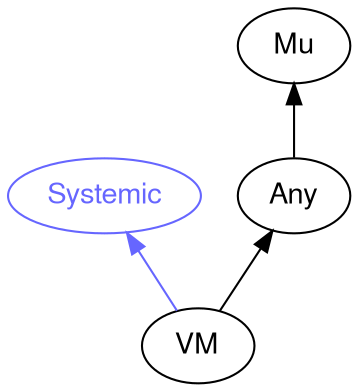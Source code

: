 digraph "perl6-type-graph" {
    rankdir=BT;
    splines=polyline;
    overlap=false; 
    // Types
    "Systemic" [color="#6666FF", fontcolor="#6666FF", href="/type/Systemic", fontname="FreeSans"];
    "Mu" [color="#000000", fontcolor="#000000", href="/type/Mu", fontname="FreeSans"];
    "Any" [color="#000000", fontcolor="#000000", href="/type/Any", fontname="FreeSans"];
    "VM" [color="#000000", fontcolor="#000000", href="/type/VM", fontname="FreeSans"];

    // Superclasses
    "Any" -> "Mu" [color="#000000"];
    "VM" -> "Any" [color="#000000"];

    // Roles
    "VM" -> "Systemic" [color="#6666FF"];
}
